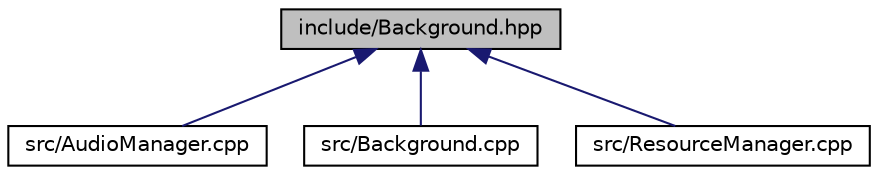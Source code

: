 digraph "include/Background.hpp"
{
  edge [fontname="Helvetica",fontsize="10",labelfontname="Helvetica",labelfontsize="10"];
  node [fontname="Helvetica",fontsize="10",shape=record];
  Node5 [label="include/Background.hpp",height=0.2,width=0.4,color="black", fillcolor="grey75", style="filled", fontcolor="black"];
  Node5 -> Node6 [dir="back",color="midnightblue",fontsize="10",style="solid",fontname="Helvetica"];
  Node6 [label="src/AudioManager.cpp",height=0.2,width=0.4,color="black", fillcolor="white", style="filled",URL="$AudioManager_8cpp.html"];
  Node5 -> Node7 [dir="back",color="midnightblue",fontsize="10",style="solid",fontname="Helvetica"];
  Node7 [label="src/Background.cpp",height=0.2,width=0.4,color="black", fillcolor="white", style="filled",URL="$Background_8cpp.html"];
  Node5 -> Node8 [dir="back",color="midnightblue",fontsize="10",style="solid",fontname="Helvetica"];
  Node8 [label="src/ResourceManager.cpp",height=0.2,width=0.4,color="black", fillcolor="white", style="filled",URL="$ResourceManager_8cpp.html"];
}
